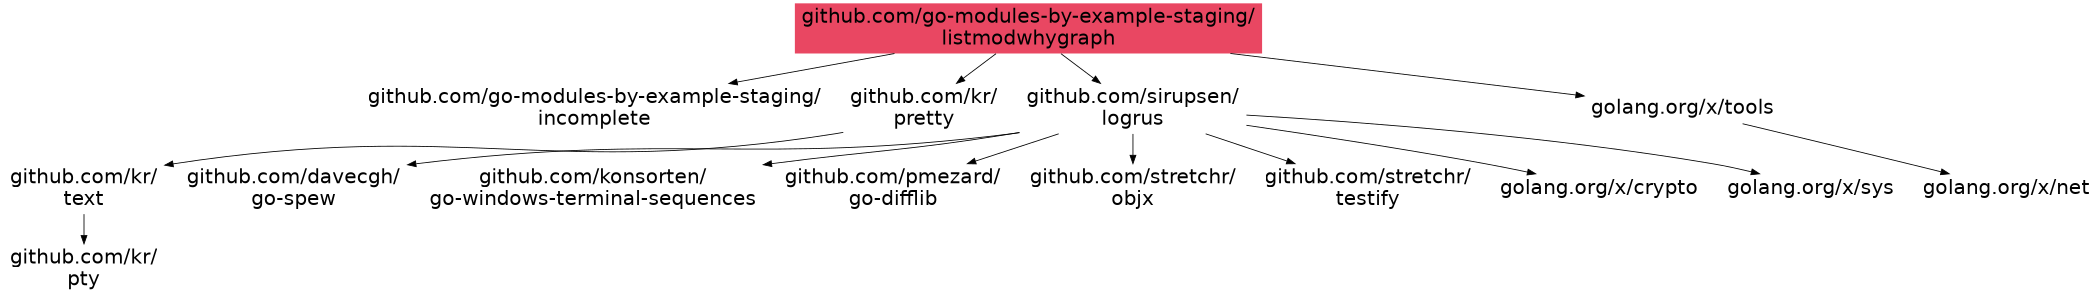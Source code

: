 digraph {
	graph [overlap=false, size=14];
	root="github.com/go-modules-by-example-staging/\nlistmodwhygraph";
	node [  shape = plaintext, fontname = "Helvetica", fontsize=24];
	"github.com/go-modules-by-example-staging/\nlistmodwhygraph" [style = filled, fillcolor = "#E94762"];
"github.com/go-modules-by-example-staging/\nlistmodwhygraph" -> "github.com/go-modules-by-example-staging/\nincomplete"
"github.com/go-modules-by-example-staging/\nlistmodwhygraph" -> "github.com/kr/\npretty"
"github.com/go-modules-by-example-staging/\nlistmodwhygraph" -> "github.com/sirupsen/\nlogrus"
"github.com/go-modules-by-example-staging/\nlistmodwhygraph" -> "golang.org/x/tools"
"github.com/kr/\npretty" -> "github.com/kr/\ntext"
"github.com/kr/\ntext" -> "github.com/kr/\npty"
"github.com/sirupsen/\nlogrus" -> "github.com/davecgh/\ngo-spew"
"github.com/sirupsen/\nlogrus" -> "github.com/konsorten/\ngo-windows-terminal-sequences"
"github.com/sirupsen/\nlogrus" -> "github.com/pmezard/\ngo-difflib"
"github.com/sirupsen/\nlogrus" -> "github.com/stretchr/\nobjx"
"github.com/sirupsen/\nlogrus" -> "github.com/stretchr/\ntestify"
"github.com/sirupsen/\nlogrus" -> "golang.org/x/crypto"
"github.com/sirupsen/\nlogrus" -> "golang.org/x/sys"
"golang.org/x/tools" -> "golang.org/x/net"
}
